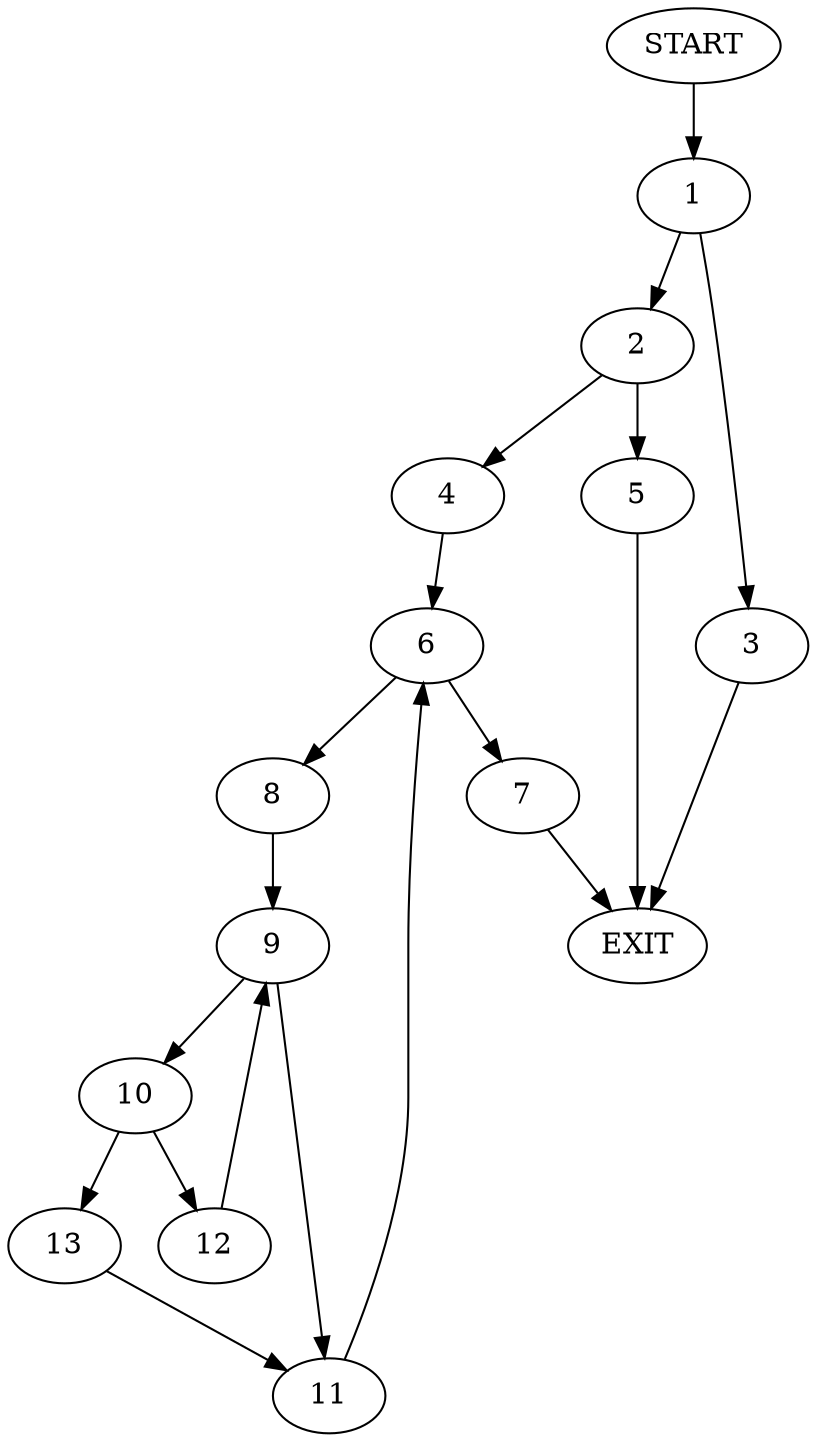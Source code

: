 digraph {
0 [label="START"]
14 [label="EXIT"]
0 -> 1
1 -> 2
1 -> 3
3 -> 14
2 -> 4
2 -> 5
4 -> 6
5 -> 14
6 -> 7
6 -> 8
7 -> 14
8 -> 9
9 -> 10
9 -> 11
11 -> 6
10 -> 12
10 -> 13
13 -> 11
12 -> 9
}
